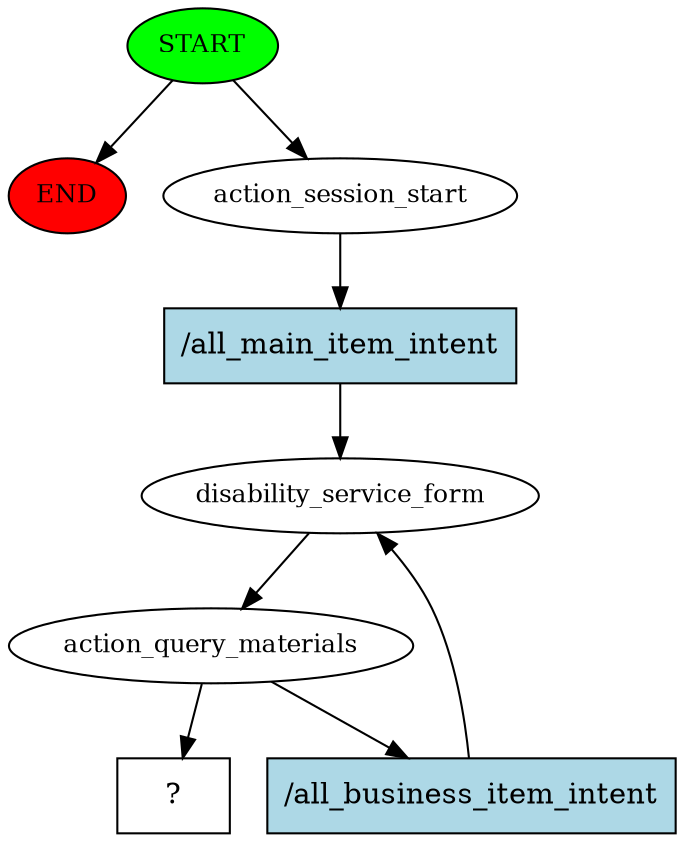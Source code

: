 digraph  {
0 [class="start active", fillcolor=green, fontsize=12, label=START, style=filled];
"-1" [class=end, fillcolor=red, fontsize=12, label=END, style=filled];
1 [class=active, fontsize=12, label=action_session_start];
2 [class=active, fontsize=12, label=disability_service_form];
3 [class=active, fontsize=12, label=action_query_materials];
8 [class="intent dashed active", label="  ?  ", shape=rect];
9 [class="intent active", fillcolor=lightblue, label="/all_main_item_intent", shape=rect, style=filled];
10 [class="intent active", fillcolor=lightblue, label="/all_business_item_intent", shape=rect, style=filled];
0 -> "-1"  [class="", key=NONE, label=""];
0 -> 1  [class=active, key=NONE, label=""];
1 -> 9  [class=active, key=0];
2 -> 3  [class=active, key=NONE, label=""];
3 -> 8  [class=active, key=NONE, label=""];
3 -> 10  [class=active, key=0];
9 -> 2  [class=active, key=0];
10 -> 2  [class=active, key=0];
}
